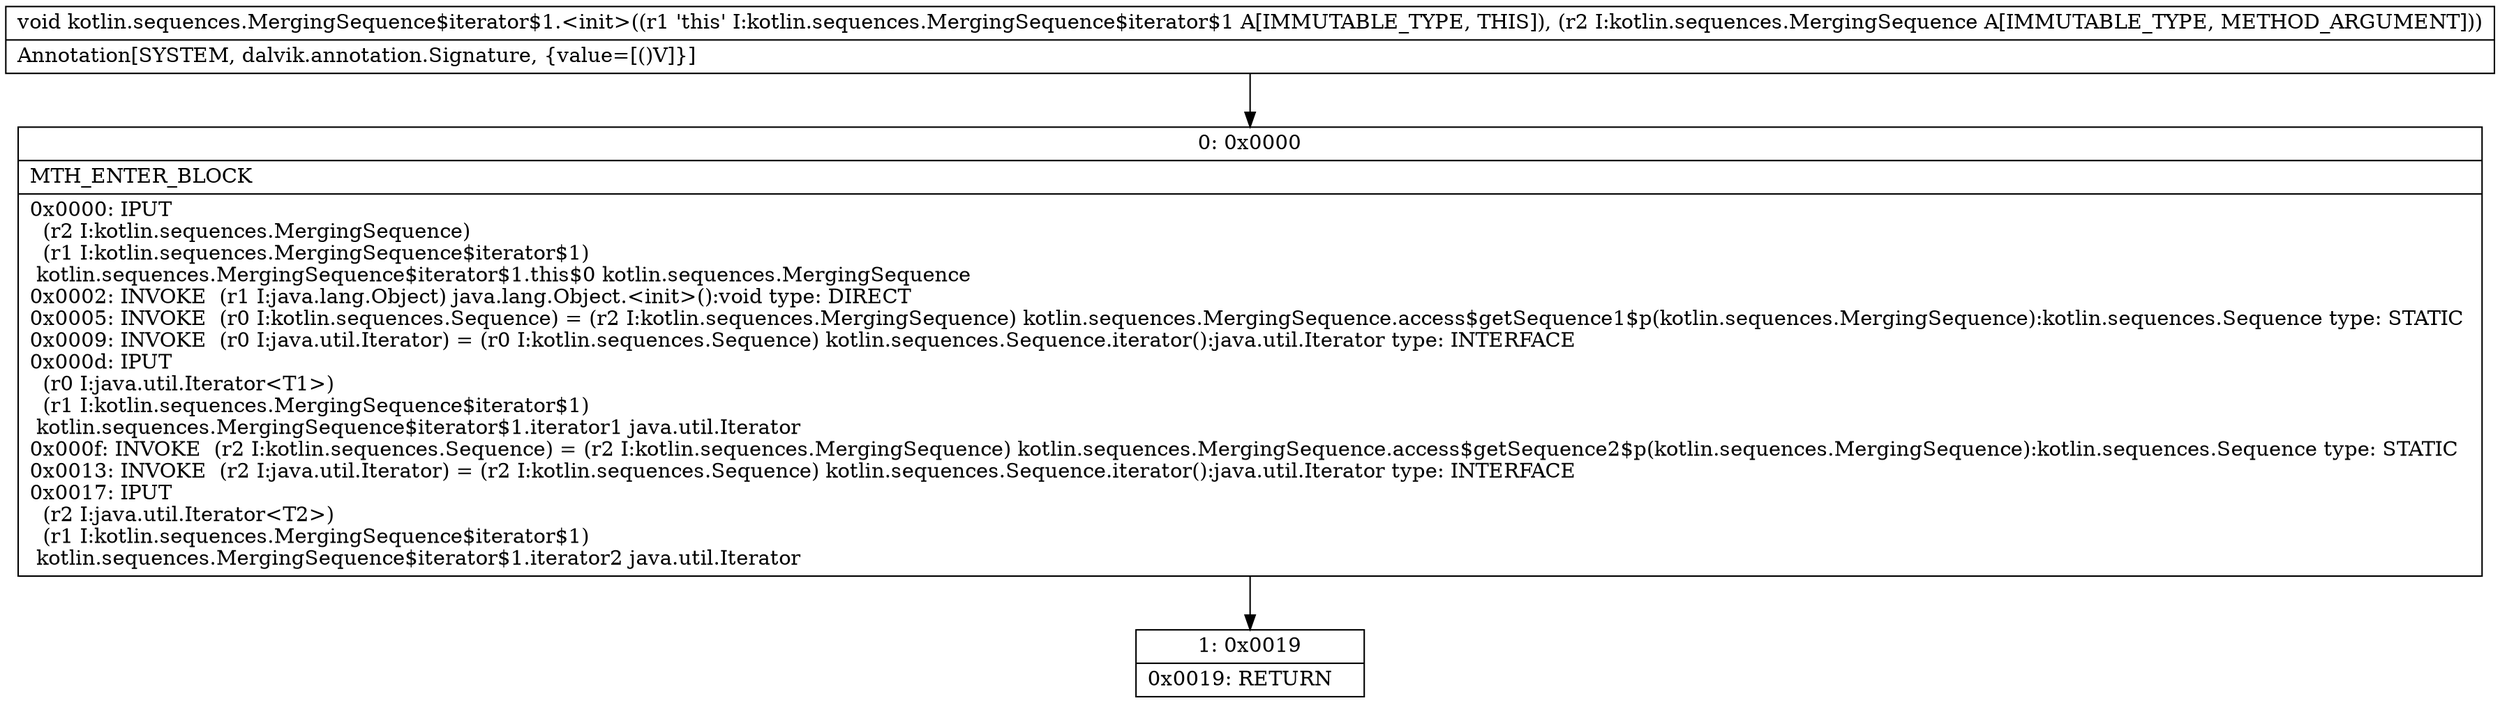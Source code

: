 digraph "CFG forkotlin.sequences.MergingSequence$iterator$1.\<init\>(Lkotlin\/sequences\/MergingSequence;)V" {
Node_0 [shape=record,label="{0\:\ 0x0000|MTH_ENTER_BLOCK\l|0x0000: IPUT  \l  (r2 I:kotlin.sequences.MergingSequence)\l  (r1 I:kotlin.sequences.MergingSequence$iterator$1)\l kotlin.sequences.MergingSequence$iterator$1.this$0 kotlin.sequences.MergingSequence \l0x0002: INVOKE  (r1 I:java.lang.Object) java.lang.Object.\<init\>():void type: DIRECT \l0x0005: INVOKE  (r0 I:kotlin.sequences.Sequence) = (r2 I:kotlin.sequences.MergingSequence) kotlin.sequences.MergingSequence.access$getSequence1$p(kotlin.sequences.MergingSequence):kotlin.sequences.Sequence type: STATIC \l0x0009: INVOKE  (r0 I:java.util.Iterator) = (r0 I:kotlin.sequences.Sequence) kotlin.sequences.Sequence.iterator():java.util.Iterator type: INTERFACE \l0x000d: IPUT  \l  (r0 I:java.util.Iterator\<T1\>)\l  (r1 I:kotlin.sequences.MergingSequence$iterator$1)\l kotlin.sequences.MergingSequence$iterator$1.iterator1 java.util.Iterator \l0x000f: INVOKE  (r2 I:kotlin.sequences.Sequence) = (r2 I:kotlin.sequences.MergingSequence) kotlin.sequences.MergingSequence.access$getSequence2$p(kotlin.sequences.MergingSequence):kotlin.sequences.Sequence type: STATIC \l0x0013: INVOKE  (r2 I:java.util.Iterator) = (r2 I:kotlin.sequences.Sequence) kotlin.sequences.Sequence.iterator():java.util.Iterator type: INTERFACE \l0x0017: IPUT  \l  (r2 I:java.util.Iterator\<T2\>)\l  (r1 I:kotlin.sequences.MergingSequence$iterator$1)\l kotlin.sequences.MergingSequence$iterator$1.iterator2 java.util.Iterator \l}"];
Node_1 [shape=record,label="{1\:\ 0x0019|0x0019: RETURN   \l}"];
MethodNode[shape=record,label="{void kotlin.sequences.MergingSequence$iterator$1.\<init\>((r1 'this' I:kotlin.sequences.MergingSequence$iterator$1 A[IMMUTABLE_TYPE, THIS]), (r2 I:kotlin.sequences.MergingSequence A[IMMUTABLE_TYPE, METHOD_ARGUMENT]))  | Annotation[SYSTEM, dalvik.annotation.Signature, \{value=[()V]\}]\l}"];
MethodNode -> Node_0;
Node_0 -> Node_1;
}

